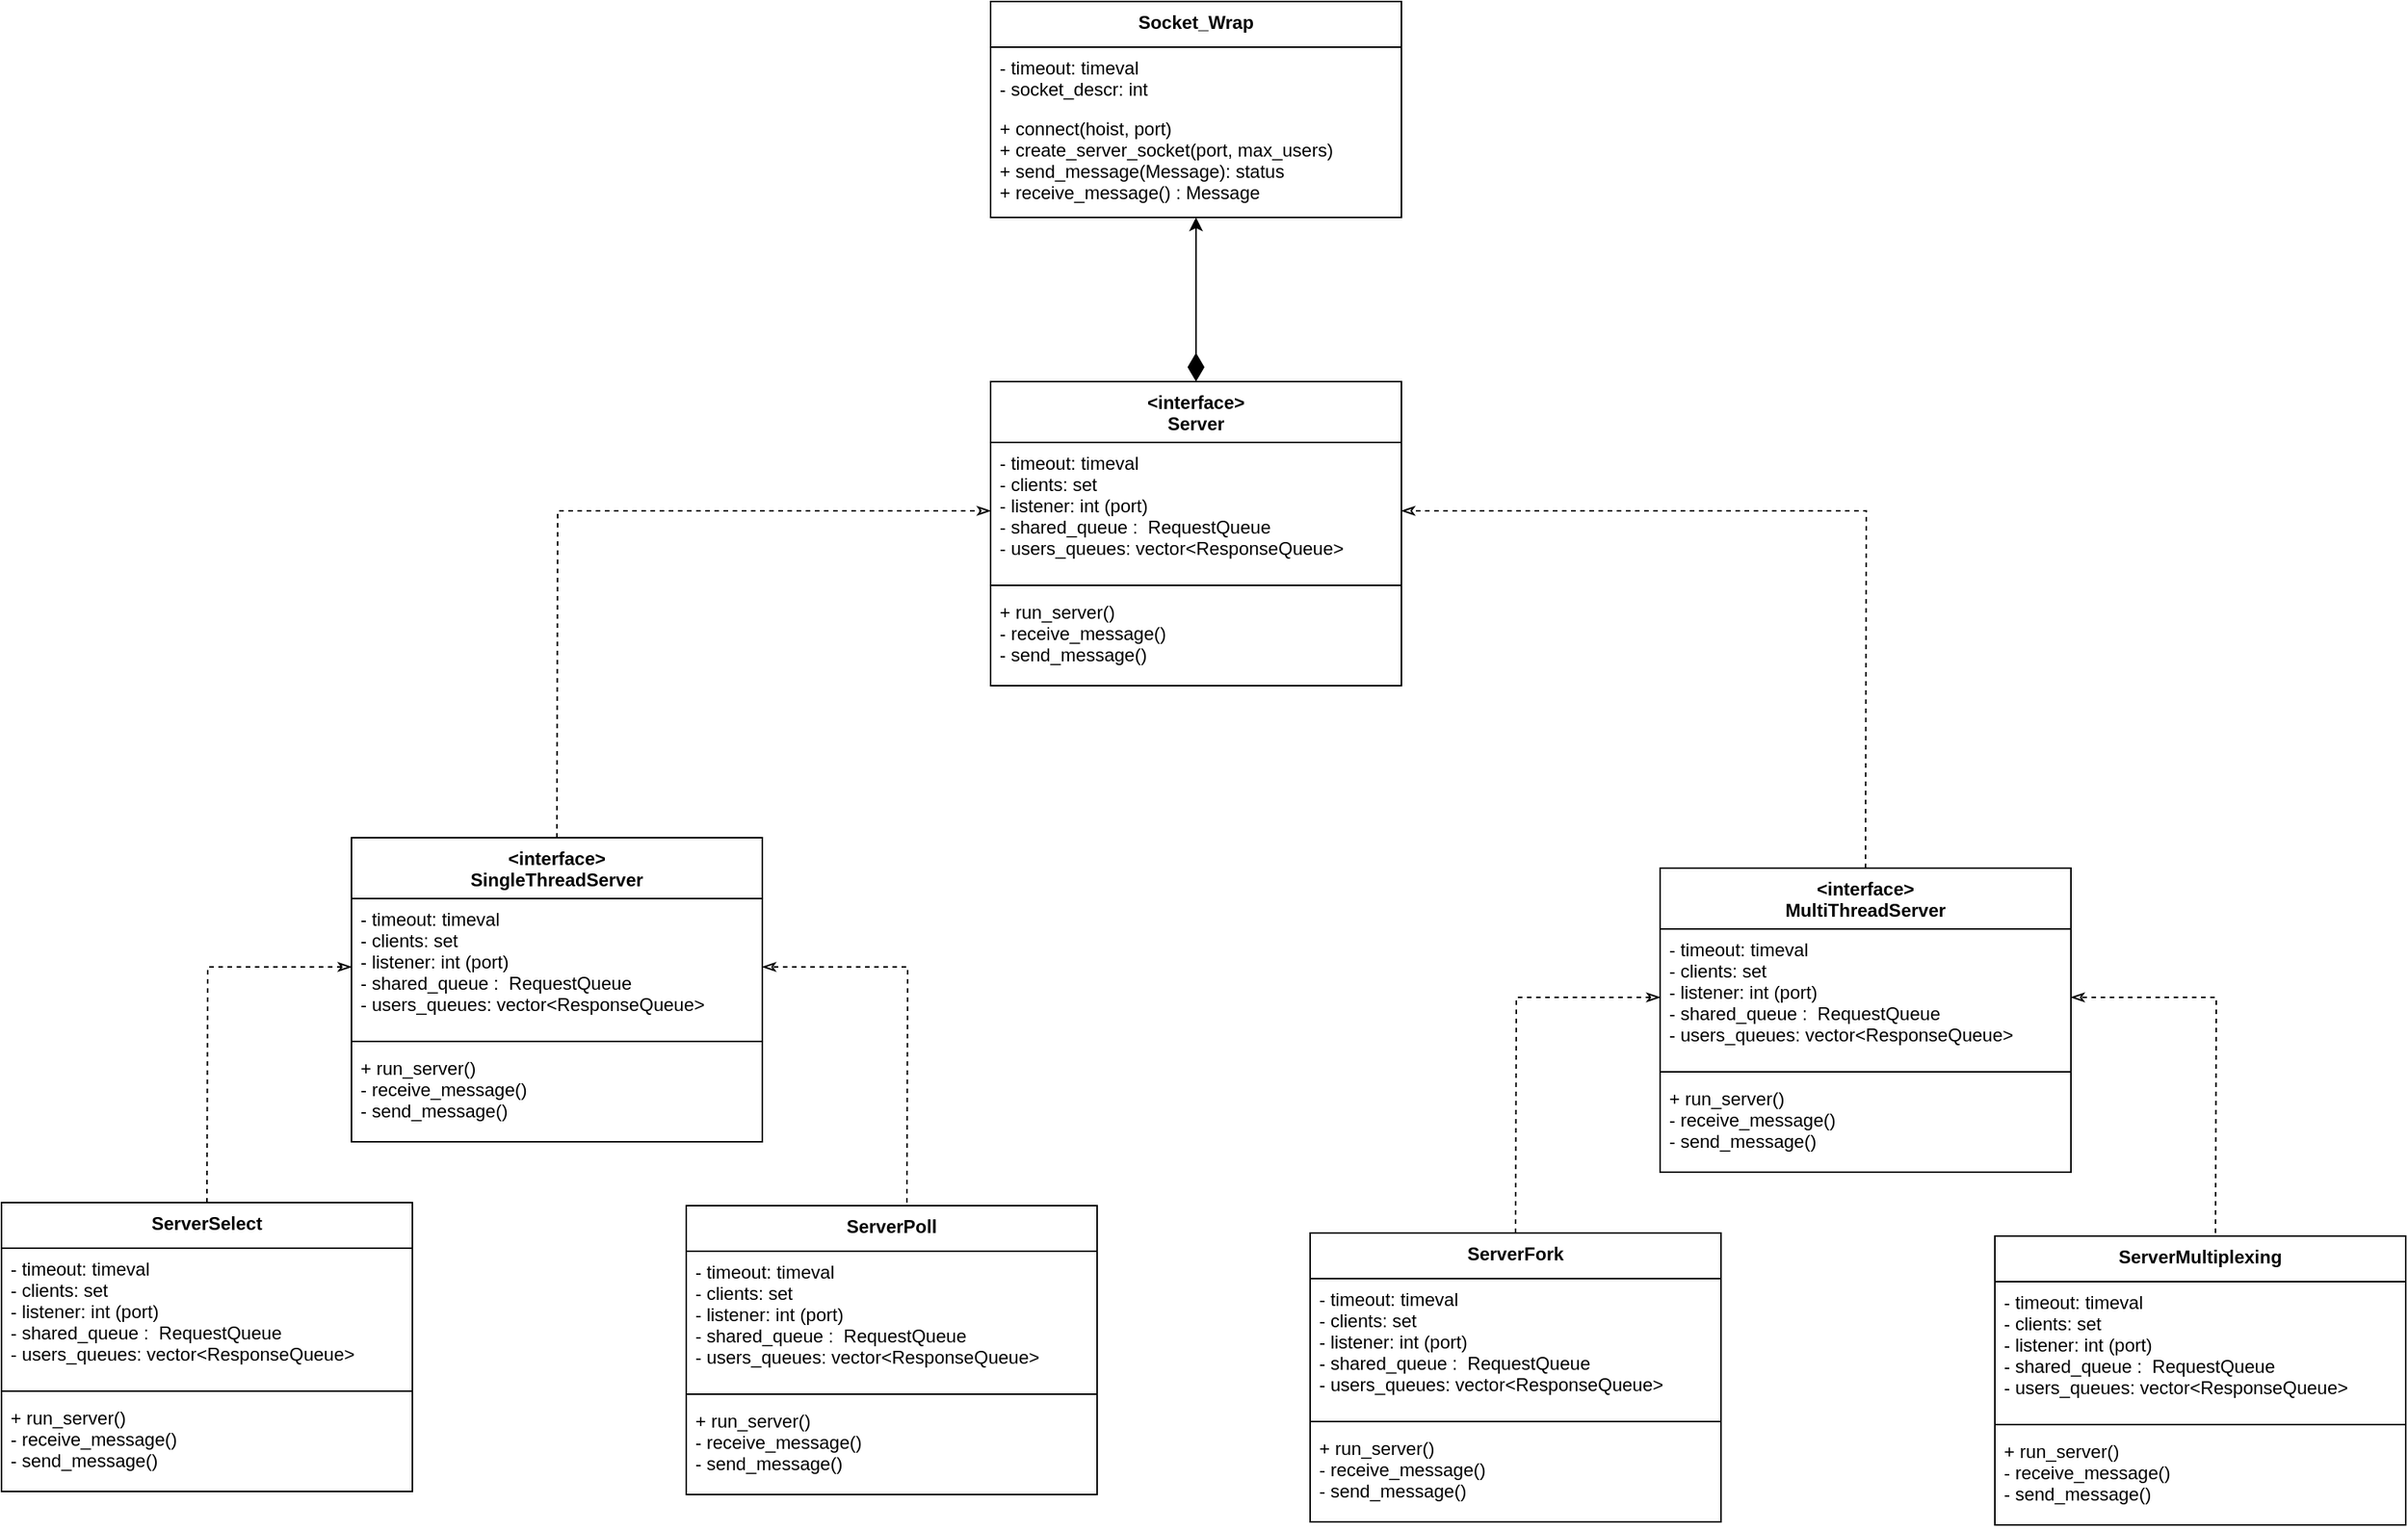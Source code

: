<mxfile version="13.7.9" type="device"><diagram id="U_ypTVeGMtw5adbkrG_8" name="Page-1"><mxGraphModel dx="2246" dy="-829" grid="1" gridSize="10" guides="1" tooltips="1" connect="1" arrows="1" fold="1" page="1" pageScale="1" pageWidth="1654" pageHeight="1169" math="0" shadow="0"><root><mxCell id="0"/><mxCell id="1" parent="0"/><mxCell id="97kKXhRfXcwklCtcSIab-1" style="edgeStyle=orthogonalEdgeStyle;rounded=0;orthogonalLoop=1;jettySize=auto;html=1;exitX=0.5;exitY=0;exitDx=0;exitDy=0;entryX=0.5;entryY=1;entryDx=0;entryDy=0;endArrow=classic;endFill=1;startArrow=diamondThin;startFill=1;startSize=16;" edge="1" parent="1" source="97kKXhRfXcwklCtcSIab-11" target="97kKXhRfXcwklCtcSIab-8"><mxGeometry relative="1" as="geometry"/></mxCell><mxCell id="97kKXhRfXcwklCtcSIab-2" style="edgeStyle=orthogonalEdgeStyle;rounded=0;orthogonalLoop=1;jettySize=auto;html=1;exitX=0.5;exitY=0;exitDx=0;exitDy=0;entryX=0;entryY=0.5;entryDx=0;entryDy=0;endArrow=classicThin;endFill=0;dashed=1;" edge="1" parent="1" target="97kKXhRfXcwklCtcSIab-16"><mxGeometry relative="1" as="geometry"><mxPoint x="165" y="3240" as="sourcePoint"/><mxPoint x="280" y="3067.0" as="targetPoint"/></mxGeometry></mxCell><mxCell id="97kKXhRfXcwklCtcSIab-3" style="edgeStyle=orthogonalEdgeStyle;rounded=0;orthogonalLoop=1;jettySize=auto;html=1;exitX=0.5;exitY=0;exitDx=0;exitDy=0;entryX=1;entryY=0.5;entryDx=0;entryDy=0;dashed=1;endArrow=classicThin;endFill=0;" edge="1" parent="1" target="97kKXhRfXcwklCtcSIab-16"><mxGeometry relative="1" as="geometry"><mxPoint x="625" y="3240" as="sourcePoint"/><mxPoint x="510" y="3067.0" as="targetPoint"/></mxGeometry></mxCell><mxCell id="97kKXhRfXcwklCtcSIab-4" style="edgeStyle=orthogonalEdgeStyle;rounded=0;orthogonalLoop=1;jettySize=auto;html=1;exitX=0.5;exitY=0;exitDx=0;exitDy=0;entryX=0;entryY=0.5;entryDx=0;entryDy=0;dashed=1;endArrow=classicThin;endFill=0;" edge="1" parent="1" target="97kKXhRfXcwklCtcSIab-12"><mxGeometry relative="1" as="geometry"><mxPoint x="395" y="3000" as="sourcePoint"/></mxGeometry></mxCell><mxCell id="97kKXhRfXcwklCtcSIab-5" style="edgeStyle=orthogonalEdgeStyle;rounded=0;orthogonalLoop=1;jettySize=auto;html=1;exitX=0.5;exitY=0;exitDx=0;exitDy=0;dashed=1;endArrow=classicThin;endFill=0;entryX=1;entryY=0.5;entryDx=0;entryDy=0;" edge="1" parent="1" target="97kKXhRfXcwklCtcSIab-12"><mxGeometry relative="1" as="geometry"><mxPoint x="1255" y="3020" as="sourcePoint"/><mxPoint x="990" y="2740" as="targetPoint"/></mxGeometry></mxCell><mxCell id="97kKXhRfXcwklCtcSIab-6" style="edgeStyle=orthogonalEdgeStyle;rounded=0;orthogonalLoop=1;jettySize=auto;html=1;exitX=0.5;exitY=0;exitDx=0;exitDy=0;entryX=0;entryY=0.5;entryDx=0;entryDy=0;endArrow=classicThin;endFill=0;dashed=1;" edge="1" parent="1" target="97kKXhRfXcwklCtcSIab-28"><mxGeometry relative="1" as="geometry"><mxPoint x="1025" y="3260" as="sourcePoint"/><mxPoint x="1140" y="3087.0" as="targetPoint"/></mxGeometry></mxCell><mxCell id="97kKXhRfXcwklCtcSIab-7" style="edgeStyle=orthogonalEdgeStyle;rounded=0;orthogonalLoop=1;jettySize=auto;html=1;exitX=0.5;exitY=0;exitDx=0;exitDy=0;entryX=1;entryY=0.5;entryDx=0;entryDy=0;dashed=1;endArrow=classicThin;endFill=0;" edge="1" parent="1" target="97kKXhRfXcwklCtcSIab-28"><mxGeometry relative="1" as="geometry"><mxPoint x="1485" y="3260" as="sourcePoint"/><mxPoint x="1370" y="3087.0" as="targetPoint"/></mxGeometry></mxCell><mxCell id="97kKXhRfXcwklCtcSIab-8" value="Socket_Wrap" style="swimlane;fontStyle=1;align=center;verticalAlign=top;childLayout=stackLayout;horizontal=1;startSize=30;horizontalStack=0;resizeParent=1;resizeParentMax=0;resizeLast=0;collapsible=1;marginBottom=0;" vertex="1" parent="1"><mxGeometry x="680" y="2450" width="270" height="142" as="geometry"><mxRectangle x="500" y="126" width="100" height="26" as="alternateBounds"/></mxGeometry></mxCell><mxCell id="97kKXhRfXcwklCtcSIab-9" value="- timeout: timeval&#10;- socket_descr: int" style="text;align=left;verticalAlign=top;spacingLeft=4;spacingRight=4;overflow=hidden;rotatable=0;points=[[0,0.5],[1,0.5]];portConstraint=eastwest;fontStyle=0" vertex="1" parent="97kKXhRfXcwklCtcSIab-8"><mxGeometry y="30" width="270" height="40" as="geometry"/></mxCell><mxCell id="97kKXhRfXcwklCtcSIab-10" value="+ connect(hoist, port)&#10;+ create_server_socket(port, max_users)&#10;+ send_message(Message): status&#10;+ receive_message() : Message" style="text;align=left;verticalAlign=top;spacingLeft=4;spacingRight=4;overflow=hidden;rotatable=0;points=[[0,0.5],[1,0.5]];portConstraint=eastwest;fontStyle=0" vertex="1" parent="97kKXhRfXcwklCtcSIab-8"><mxGeometry y="70" width="270" height="72" as="geometry"/></mxCell><mxCell id="97kKXhRfXcwklCtcSIab-11" value="&lt;interface&gt;&#10;Server" style="swimlane;fontStyle=1;align=center;verticalAlign=top;childLayout=stackLayout;horizontal=1;startSize=40;horizontalStack=0;resizeParent=1;resizeParentMax=0;resizeLast=0;collapsible=1;marginBottom=0;" vertex="1" parent="1"><mxGeometry x="680" y="2700" width="270" height="200" as="geometry"><mxRectangle x="500" y="126" width="100" height="26" as="alternateBounds"/></mxGeometry></mxCell><mxCell id="97kKXhRfXcwklCtcSIab-12" value="- timeout: timeval&#10;- clients: set&#10;- listener: int (port)&#10;- shared_queue :  RequestQueue&#10;- users_queues: vector&lt;ResponseQueue&gt;" style="text;strokeColor=none;fillColor=none;align=left;verticalAlign=top;spacingLeft=4;spacingRight=4;overflow=hidden;rotatable=0;points=[[0,0.5],[1,0.5]];portConstraint=eastwest;fontStyle=0" vertex="1" parent="97kKXhRfXcwklCtcSIab-11"><mxGeometry y="40" width="270" height="90" as="geometry"/></mxCell><mxCell id="97kKXhRfXcwklCtcSIab-13" value="" style="line;strokeWidth=1;fillColor=none;align=left;verticalAlign=middle;spacingTop=-1;spacingLeft=3;spacingRight=3;rotatable=0;labelPosition=right;points=[];portConstraint=eastwest;" vertex="1" parent="97kKXhRfXcwklCtcSIab-11"><mxGeometry y="130" width="270" height="8" as="geometry"/></mxCell><mxCell id="97kKXhRfXcwklCtcSIab-14" value="+ run_server()&#10;- receive_message()&#10;- send_message()" style="text;strokeColor=none;fillColor=none;align=left;verticalAlign=top;spacingLeft=4;spacingRight=4;overflow=hidden;rotatable=0;points=[[0,0.5],[1,0.5]];portConstraint=eastwest;fontStyle=0" vertex="1" parent="97kKXhRfXcwklCtcSIab-11"><mxGeometry y="138" width="270" height="62" as="geometry"/></mxCell><mxCell id="97kKXhRfXcwklCtcSIab-15" value="&lt;interface&gt;&#10;SingleThreadServer" style="swimlane;fontStyle=1;align=center;verticalAlign=top;childLayout=stackLayout;horizontal=1;startSize=40;horizontalStack=0;resizeParent=1;resizeParentMax=0;resizeLast=0;collapsible=1;marginBottom=0;" vertex="1" parent="1"><mxGeometry x="260" y="3000" width="270" height="200" as="geometry"><mxRectangle x="500" y="126" width="100" height="26" as="alternateBounds"/></mxGeometry></mxCell><mxCell id="97kKXhRfXcwklCtcSIab-16" value="- timeout: timeval&#10;- clients: set&#10;- listener: int (port)&#10;- shared_queue :  RequestQueue&#10;- users_queues: vector&lt;ResponseQueue&gt;" style="text;strokeColor=none;fillColor=none;align=left;verticalAlign=top;spacingLeft=4;spacingRight=4;overflow=hidden;rotatable=0;points=[[0,0.5],[1,0.5]];portConstraint=eastwest;fontStyle=0" vertex="1" parent="97kKXhRfXcwklCtcSIab-15"><mxGeometry y="40" width="270" height="90" as="geometry"/></mxCell><mxCell id="97kKXhRfXcwklCtcSIab-17" value="" style="line;strokeWidth=1;fillColor=none;align=left;verticalAlign=middle;spacingTop=-1;spacingLeft=3;spacingRight=3;rotatable=0;labelPosition=right;points=[];portConstraint=eastwest;" vertex="1" parent="97kKXhRfXcwklCtcSIab-15"><mxGeometry y="130" width="270" height="8" as="geometry"/></mxCell><mxCell id="97kKXhRfXcwklCtcSIab-18" value="+ run_server()&#10;- receive_message()&#10;- send_message()" style="text;strokeColor=none;fillColor=none;align=left;verticalAlign=top;spacingLeft=4;spacingRight=4;overflow=hidden;rotatable=0;points=[[0,0.5],[1,0.5]];portConstraint=eastwest;fontStyle=0" vertex="1" parent="97kKXhRfXcwklCtcSIab-15"><mxGeometry y="138" width="270" height="62" as="geometry"/></mxCell><mxCell id="97kKXhRfXcwklCtcSIab-19" value="ServerSelect" style="swimlane;fontStyle=1;align=center;verticalAlign=top;childLayout=stackLayout;horizontal=1;startSize=30;horizontalStack=0;resizeParent=1;resizeParentMax=0;resizeLast=0;collapsible=1;marginBottom=0;" vertex="1" parent="1"><mxGeometry x="30" y="3240" width="270" height="190" as="geometry"><mxRectangle x="500" y="126" width="100" height="26" as="alternateBounds"/></mxGeometry></mxCell><mxCell id="97kKXhRfXcwklCtcSIab-20" value="- timeout: timeval&#10;- clients: set&#10;- listener: int (port)&#10;- shared_queue :  RequestQueue&#10;- users_queues: vector&lt;ResponseQueue&gt;" style="text;strokeColor=none;fillColor=none;align=left;verticalAlign=top;spacingLeft=4;spacingRight=4;overflow=hidden;rotatable=0;points=[[0,0.5],[1,0.5]];portConstraint=eastwest;fontStyle=0" vertex="1" parent="97kKXhRfXcwklCtcSIab-19"><mxGeometry y="30" width="270" height="90" as="geometry"/></mxCell><mxCell id="97kKXhRfXcwklCtcSIab-21" value="" style="line;strokeWidth=1;fillColor=none;align=left;verticalAlign=middle;spacingTop=-1;spacingLeft=3;spacingRight=3;rotatable=0;labelPosition=right;points=[];portConstraint=eastwest;" vertex="1" parent="97kKXhRfXcwklCtcSIab-19"><mxGeometry y="120" width="270" height="8" as="geometry"/></mxCell><mxCell id="97kKXhRfXcwklCtcSIab-22" value="+ run_server()&#10;- receive_message()&#10;- send_message()" style="text;strokeColor=none;fillColor=none;align=left;verticalAlign=top;spacingLeft=4;spacingRight=4;overflow=hidden;rotatable=0;points=[[0,0.5],[1,0.5]];portConstraint=eastwest;fontStyle=0" vertex="1" parent="97kKXhRfXcwklCtcSIab-19"><mxGeometry y="128" width="270" height="62" as="geometry"/></mxCell><mxCell id="97kKXhRfXcwklCtcSIab-23" value="ServerPoll" style="swimlane;fontStyle=1;align=center;verticalAlign=top;childLayout=stackLayout;horizontal=1;startSize=30;horizontalStack=0;resizeParent=1;resizeParentMax=0;resizeLast=0;collapsible=1;marginBottom=0;" vertex="1" parent="1"><mxGeometry x="480" y="3242" width="270" height="190" as="geometry"><mxRectangle x="500" y="126" width="100" height="26" as="alternateBounds"/></mxGeometry></mxCell><mxCell id="97kKXhRfXcwklCtcSIab-24" value="- timeout: timeval&#10;- clients: set&#10;- listener: int (port)&#10;- shared_queue :  RequestQueue&#10;- users_queues: vector&lt;ResponseQueue&gt;" style="text;strokeColor=none;fillColor=none;align=left;verticalAlign=top;spacingLeft=4;spacingRight=4;overflow=hidden;rotatable=0;points=[[0,0.5],[1,0.5]];portConstraint=eastwest;fontStyle=0" vertex="1" parent="97kKXhRfXcwklCtcSIab-23"><mxGeometry y="30" width="270" height="90" as="geometry"/></mxCell><mxCell id="97kKXhRfXcwklCtcSIab-25" value="" style="line;strokeWidth=1;fillColor=none;align=left;verticalAlign=middle;spacingTop=-1;spacingLeft=3;spacingRight=3;rotatable=0;labelPosition=right;points=[];portConstraint=eastwest;" vertex="1" parent="97kKXhRfXcwklCtcSIab-23"><mxGeometry y="120" width="270" height="8" as="geometry"/></mxCell><mxCell id="97kKXhRfXcwklCtcSIab-26" value="+ run_server()&#10;- receive_message()&#10;- send_message()" style="text;strokeColor=none;fillColor=none;align=left;verticalAlign=top;spacingLeft=4;spacingRight=4;overflow=hidden;rotatable=0;points=[[0,0.5],[1,0.5]];portConstraint=eastwest;fontStyle=0" vertex="1" parent="97kKXhRfXcwklCtcSIab-23"><mxGeometry y="128" width="270" height="62" as="geometry"/></mxCell><mxCell id="97kKXhRfXcwklCtcSIab-27" value="&lt;interface&gt;&#10;MultiThreadServer" style="swimlane;fontStyle=1;align=center;verticalAlign=top;childLayout=stackLayout;horizontal=1;startSize=40;horizontalStack=0;resizeParent=1;resizeParentMax=0;resizeLast=0;collapsible=1;marginBottom=0;" vertex="1" parent="1"><mxGeometry x="1120" y="3020" width="270" height="200" as="geometry"><mxRectangle x="500" y="126" width="100" height="26" as="alternateBounds"/></mxGeometry></mxCell><mxCell id="97kKXhRfXcwklCtcSIab-28" value="- timeout: timeval&#10;- clients: set&#10;- listener: int (port)&#10;- shared_queue :  RequestQueue&#10;- users_queues: vector&lt;ResponseQueue&gt;" style="text;strokeColor=none;fillColor=none;align=left;verticalAlign=top;spacingLeft=4;spacingRight=4;overflow=hidden;rotatable=0;points=[[0,0.5],[1,0.5]];portConstraint=eastwest;fontStyle=0" vertex="1" parent="97kKXhRfXcwklCtcSIab-27"><mxGeometry y="40" width="270" height="90" as="geometry"/></mxCell><mxCell id="97kKXhRfXcwklCtcSIab-29" value="" style="line;strokeWidth=1;fillColor=none;align=left;verticalAlign=middle;spacingTop=-1;spacingLeft=3;spacingRight=3;rotatable=0;labelPosition=right;points=[];portConstraint=eastwest;" vertex="1" parent="97kKXhRfXcwklCtcSIab-27"><mxGeometry y="130" width="270" height="8" as="geometry"/></mxCell><mxCell id="97kKXhRfXcwklCtcSIab-30" value="+ run_server()&#10;- receive_message()&#10;- send_message()" style="text;strokeColor=none;fillColor=none;align=left;verticalAlign=top;spacingLeft=4;spacingRight=4;overflow=hidden;rotatable=0;points=[[0,0.5],[1,0.5]];portConstraint=eastwest;fontStyle=0" vertex="1" parent="97kKXhRfXcwklCtcSIab-27"><mxGeometry y="138" width="270" height="62" as="geometry"/></mxCell><mxCell id="97kKXhRfXcwklCtcSIab-31" value="ServerFork" style="swimlane;fontStyle=1;align=center;verticalAlign=top;childLayout=stackLayout;horizontal=1;startSize=30;horizontalStack=0;resizeParent=1;resizeParentMax=0;resizeLast=0;collapsible=1;marginBottom=0;" vertex="1" parent="1"><mxGeometry x="890" y="3260" width="270" height="190" as="geometry"><mxRectangle x="500" y="126" width="100" height="26" as="alternateBounds"/></mxGeometry></mxCell><mxCell id="97kKXhRfXcwklCtcSIab-32" value="- timeout: timeval&#10;- clients: set&#10;- listener: int (port)&#10;- shared_queue :  RequestQueue&#10;- users_queues: vector&lt;ResponseQueue&gt;" style="text;strokeColor=none;fillColor=none;align=left;verticalAlign=top;spacingLeft=4;spacingRight=4;overflow=hidden;rotatable=0;points=[[0,0.5],[1,0.5]];portConstraint=eastwest;fontStyle=0" vertex="1" parent="97kKXhRfXcwklCtcSIab-31"><mxGeometry y="30" width="270" height="90" as="geometry"/></mxCell><mxCell id="97kKXhRfXcwklCtcSIab-33" value="" style="line;strokeWidth=1;fillColor=none;align=left;verticalAlign=middle;spacingTop=-1;spacingLeft=3;spacingRight=3;rotatable=0;labelPosition=right;points=[];portConstraint=eastwest;" vertex="1" parent="97kKXhRfXcwklCtcSIab-31"><mxGeometry y="120" width="270" height="8" as="geometry"/></mxCell><mxCell id="97kKXhRfXcwklCtcSIab-34" value="+ run_server()&#10;- receive_message()&#10;- send_message()" style="text;strokeColor=none;fillColor=none;align=left;verticalAlign=top;spacingLeft=4;spacingRight=4;overflow=hidden;rotatable=0;points=[[0,0.5],[1,0.5]];portConstraint=eastwest;fontStyle=0" vertex="1" parent="97kKXhRfXcwklCtcSIab-31"><mxGeometry y="128" width="270" height="62" as="geometry"/></mxCell><mxCell id="97kKXhRfXcwklCtcSIab-35" value="ServerMultiplexing" style="swimlane;fontStyle=1;align=center;verticalAlign=top;childLayout=stackLayout;horizontal=1;startSize=30;horizontalStack=0;resizeParent=1;resizeParentMax=0;resizeLast=0;collapsible=1;marginBottom=0;" vertex="1" parent="1"><mxGeometry x="1340" y="3262" width="270" height="190" as="geometry"><mxRectangle x="500" y="126" width="100" height="26" as="alternateBounds"/></mxGeometry></mxCell><mxCell id="97kKXhRfXcwklCtcSIab-36" value="- timeout: timeval&#10;- clients: set&#10;- listener: int (port)&#10;- shared_queue :  RequestQueue&#10;- users_queues: vector&lt;ResponseQueue&gt;" style="text;strokeColor=none;fillColor=none;align=left;verticalAlign=top;spacingLeft=4;spacingRight=4;overflow=hidden;rotatable=0;points=[[0,0.5],[1,0.5]];portConstraint=eastwest;fontStyle=0" vertex="1" parent="97kKXhRfXcwklCtcSIab-35"><mxGeometry y="30" width="270" height="90" as="geometry"/></mxCell><mxCell id="97kKXhRfXcwklCtcSIab-37" value="" style="line;strokeWidth=1;fillColor=none;align=left;verticalAlign=middle;spacingTop=-1;spacingLeft=3;spacingRight=3;rotatable=0;labelPosition=right;points=[];portConstraint=eastwest;" vertex="1" parent="97kKXhRfXcwklCtcSIab-35"><mxGeometry y="120" width="270" height="8" as="geometry"/></mxCell><mxCell id="97kKXhRfXcwklCtcSIab-38" value="+ run_server()&#10;- receive_message()&#10;- send_message()" style="text;strokeColor=none;fillColor=none;align=left;verticalAlign=top;spacingLeft=4;spacingRight=4;overflow=hidden;rotatable=0;points=[[0,0.5],[1,0.5]];portConstraint=eastwest;fontStyle=0" vertex="1" parent="97kKXhRfXcwklCtcSIab-35"><mxGeometry y="128" width="270" height="62" as="geometry"/></mxCell></root></mxGraphModel></diagram></mxfile>